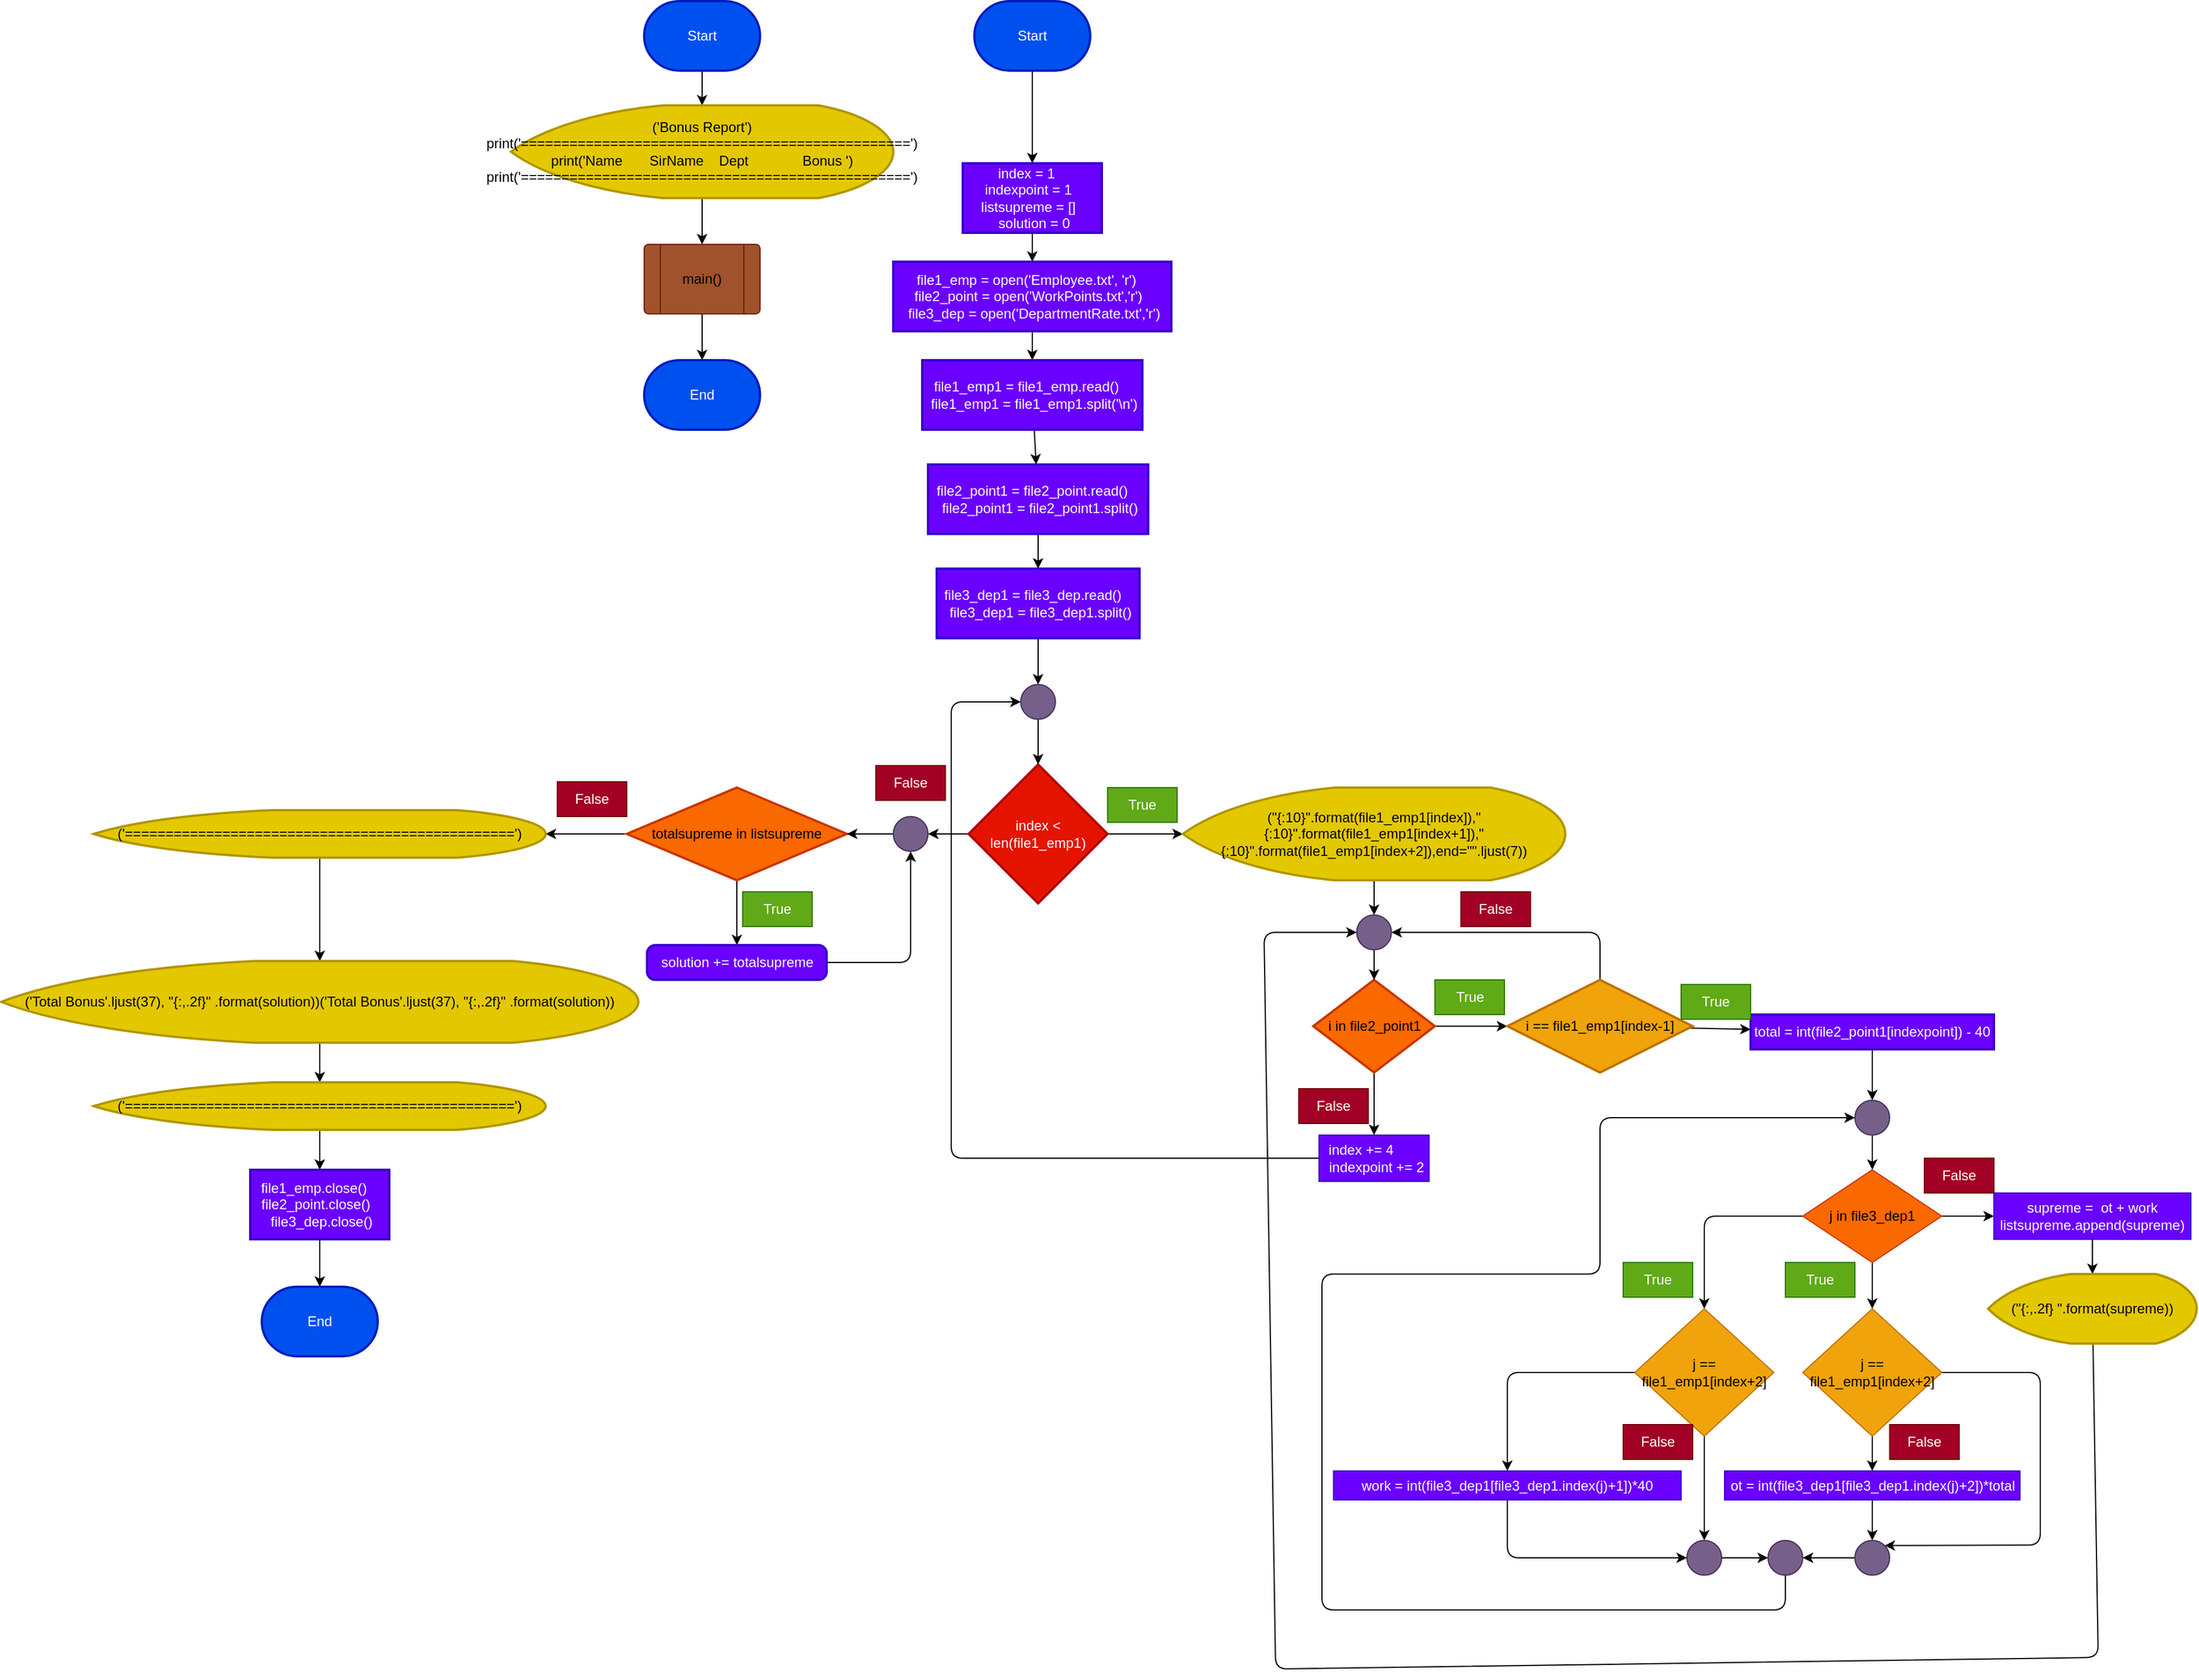 <mxfile>
    <diagram id="UoVojMu7kJOsUyO4PeZH" name="Page-1">
        <mxGraphModel dx="2441" dy="2222" grid="1" gridSize="10" guides="1" tooltips="1" connect="1" arrows="1" fold="1" page="1" pageScale="1" pageWidth="850" pageHeight="1100" math="0" shadow="0">
            <root>
                <mxCell id="0"/>
                <mxCell id="1" parent="0"/>
                <mxCell id="6" style="edgeStyle=none;html=1;entryX=0.5;entryY=0;entryDx=0;entryDy=0;entryPerimeter=0;" edge="1" parent="1" source="4" target="5">
                    <mxGeometry relative="1" as="geometry"/>
                </mxCell>
                <mxCell id="4" value="Start" style="strokeWidth=2;html=1;shape=mxgraph.flowchart.terminator;whiteSpace=wrap;fillColor=#0050ef;fontColor=#ffffff;strokeColor=#001DBC;" vertex="1" parent="1">
                    <mxGeometry x="-255" y="-1050" width="100" height="60" as="geometry"/>
                </mxCell>
                <mxCell id="9" style="edgeStyle=none;html=1;entryX=0.5;entryY=0;entryDx=0;entryDy=0;" edge="1" parent="1" source="5" target="7">
                    <mxGeometry relative="1" as="geometry"/>
                </mxCell>
                <mxCell id="5" value="('Bonus Report') print('================================================') print('Name&amp;nbsp; &amp;nbsp; &amp;nbsp; &amp;nbsp;SirName&amp;nbsp; &amp;nbsp; Dept&amp;nbsp; &amp;nbsp; &amp;nbsp; &amp;nbsp; &amp;nbsp; &amp;nbsp; &amp;nbsp; Bonus ') print('================================================')" style="strokeWidth=2;html=1;shape=mxgraph.flowchart.display;whiteSpace=wrap;fillColor=#e3c800;fontColor=#000000;strokeColor=#B09500;" vertex="1" parent="1">
                    <mxGeometry x="-370" y="-960" width="330" height="80" as="geometry"/>
                </mxCell>
                <mxCell id="11" style="edgeStyle=none;html=1;entryX=0.5;entryY=0;entryDx=0;entryDy=0;entryPerimeter=0;" edge="1" parent="1" source="7" target="10">
                    <mxGeometry relative="1" as="geometry"/>
                </mxCell>
                <mxCell id="7" value="" style="verticalLabelPosition=bottom;verticalAlign=top;html=1;shape=process;whiteSpace=wrap;rounded=1;size=0.14;arcSize=6;fillColor=#a0522d;fontColor=#ffffff;strokeColor=#6D1F00;" vertex="1" parent="1">
                    <mxGeometry x="-255" y="-840" width="100" height="60" as="geometry"/>
                </mxCell>
                <mxCell id="8" value="main()" style="text;html=1;strokeColor=none;fillColor=none;align=center;verticalAlign=middle;whiteSpace=wrap;rounded=0;" vertex="1" parent="1">
                    <mxGeometry x="-235" y="-825" width="60" height="30" as="geometry"/>
                </mxCell>
                <mxCell id="10" value="End" style="strokeWidth=2;html=1;shape=mxgraph.flowchart.terminator;whiteSpace=wrap;fillColor=#0050ef;fontColor=#ffffff;strokeColor=#001DBC;" vertex="1" parent="1">
                    <mxGeometry x="-255" y="-740" width="100" height="60" as="geometry"/>
                </mxCell>
                <mxCell id="14" value="" style="edgeStyle=none;html=1;" edge="1" parent="1" source="12" target="13">
                    <mxGeometry relative="1" as="geometry"/>
                </mxCell>
                <mxCell id="12" value="Start" style="strokeWidth=2;html=1;shape=mxgraph.flowchart.terminator;whiteSpace=wrap;fillColor=#0050ef;fontColor=#ffffff;strokeColor=#001DBC;" vertex="1" parent="1">
                    <mxGeometry x="30" y="-1050" width="100" height="60" as="geometry"/>
                </mxCell>
                <mxCell id="16" value="" style="edgeStyle=none;html=1;" edge="1" parent="1" source="13" target="15">
                    <mxGeometry relative="1" as="geometry"/>
                </mxCell>
                <mxCell id="13" value="index = 1&amp;nbsp; &amp;nbsp; &amp;nbsp;indexpoint = 1&amp;nbsp; &amp;nbsp; &amp;nbsp;listsupreme = []&amp;nbsp; &amp;nbsp; &amp;nbsp;solution = 0" style="whiteSpace=wrap;html=1;strokeWidth=2;fillColor=#6a00ff;fontColor=#ffffff;strokeColor=#3700CC;" vertex="1" parent="1">
                    <mxGeometry x="20" y="-910" width="120" height="60" as="geometry"/>
                </mxCell>
                <mxCell id="18" value="" style="edgeStyle=none;html=1;" edge="1" parent="1" source="15" target="17">
                    <mxGeometry relative="1" as="geometry"/>
                </mxCell>
                <mxCell id="15" value="file1_emp = open('Employee.txt', 'r')&amp;nbsp; &amp;nbsp; &amp;nbsp;file2_point = open('WorkPoints.txt','r')&amp;nbsp; &amp;nbsp; &amp;nbsp;file3_dep = open('DepartmentRate.txt','r')" style="whiteSpace=wrap;html=1;strokeWidth=2;fillColor=#6a00ff;fontColor=#ffffff;strokeColor=#3700CC;" vertex="1" parent="1">
                    <mxGeometry x="-40" y="-825" width="240" height="60" as="geometry"/>
                </mxCell>
                <mxCell id="20" value="" style="edgeStyle=none;html=1;" edge="1" parent="1" source="17" target="19">
                    <mxGeometry relative="1" as="geometry"/>
                </mxCell>
                <mxCell id="17" value="file1_emp1 = file1_emp.read()&amp;nbsp; &amp;nbsp; &amp;nbsp;file1_emp1 = file1_emp1.split('\n')" style="whiteSpace=wrap;html=1;strokeWidth=2;fillColor=#6a00ff;fontColor=#ffffff;strokeColor=#3700CC;" vertex="1" parent="1">
                    <mxGeometry x="-15" y="-740" width="190" height="60" as="geometry"/>
                </mxCell>
                <mxCell id="22" value="" style="edgeStyle=none;html=1;" edge="1" parent="1" source="19" target="21">
                    <mxGeometry relative="1" as="geometry"/>
                </mxCell>
                <mxCell id="19" value="file2_point1 = file2_point.read()&amp;nbsp; &amp;nbsp; &amp;nbsp;file2_point1 = file2_point1.split()" style="whiteSpace=wrap;html=1;strokeWidth=2;fillColor=#6a00ff;fontColor=#ffffff;strokeColor=#3700CC;" vertex="1" parent="1">
                    <mxGeometry x="-10" y="-650" width="190" height="60" as="geometry"/>
                </mxCell>
                <mxCell id="100" style="edgeStyle=none;html=1;entryX=0.5;entryY=0;entryDx=0;entryDy=0;" edge="1" parent="1" source="21" target="99">
                    <mxGeometry relative="1" as="geometry"/>
                </mxCell>
                <mxCell id="21" value="file3_dep1 = file3_dep.read()&amp;nbsp; &amp;nbsp; &amp;nbsp;file3_dep1 = file3_dep1.split()" style="whiteSpace=wrap;html=1;strokeWidth=2;fillColor=#6a00ff;fontColor=#ffffff;strokeColor=#3700CC;" vertex="1" parent="1">
                    <mxGeometry x="-2.5" y="-560" width="175" height="60" as="geometry"/>
                </mxCell>
                <mxCell id="26" style="edgeStyle=none;html=1;entryX=0;entryY=0.5;entryDx=0;entryDy=0;entryPerimeter=0;" edge="1" parent="1" source="23" target="25">
                    <mxGeometry relative="1" as="geometry"/>
                </mxCell>
                <mxCell id="112" style="edgeStyle=none;html=1;entryX=1;entryY=0.5;entryDx=0;entryDy=0;" edge="1" parent="1" source="23" target="111">
                    <mxGeometry relative="1" as="geometry"/>
                </mxCell>
                <mxCell id="23" value="index &amp;lt; len(file1_emp1)" style="rhombus;whiteSpace=wrap;html=1;strokeWidth=2;fillColor=#e51400;fontColor=#ffffff;strokeColor=#B20000;" vertex="1" parent="1">
                    <mxGeometry x="25" y="-391" width="120" height="120" as="geometry"/>
                </mxCell>
                <mxCell id="46" style="edgeStyle=none;html=1;entryX=0.5;entryY=0;entryDx=0;entryDy=0;" edge="1" parent="1" source="25" target="45">
                    <mxGeometry relative="1" as="geometry"/>
                </mxCell>
                <mxCell id="25" value="(&quot;{:10}&quot;.format(file1_emp1[index]),&quot;{:10}&quot;.format(file1_emp1[index+1]),&quot;{:10}&quot;.format(file1_emp1[index+2]),end=&quot;&quot;.ljust(7))" style="strokeWidth=2;html=1;shape=mxgraph.flowchart.display;whiteSpace=wrap;fillColor=#e3c800;fontColor=#000000;strokeColor=#B09500;" vertex="1" parent="1">
                    <mxGeometry x="210" y="-371" width="330" height="80" as="geometry"/>
                </mxCell>
                <mxCell id="36" value="" style="edgeStyle=none;html=1;" edge="1" parent="1" source="27" target="35">
                    <mxGeometry relative="1" as="geometry"/>
                </mxCell>
                <mxCell id="54" style="edgeStyle=none;html=1;entryX=0.5;entryY=0;entryDx=0;entryDy=0;" edge="1" parent="1" source="27" target="51">
                    <mxGeometry relative="1" as="geometry"/>
                </mxCell>
                <mxCell id="27" value="i in file2_point1" style="rhombus;whiteSpace=wrap;html=1;strokeWidth=2;fillColor=#fa6800;fontColor=#000000;strokeColor=#C73500;" vertex="1" parent="1">
                    <mxGeometry x="322.5" y="-205" width="105" height="80" as="geometry"/>
                </mxCell>
                <mxCell id="29" value="True" style="text;html=1;strokeColor=#2D7600;fillColor=#60a917;align=center;verticalAlign=middle;whiteSpace=wrap;rounded=0;fontColor=#ffffff;" vertex="1" parent="1">
                    <mxGeometry x="145" y="-371" width="60" height="30" as="geometry"/>
                </mxCell>
                <mxCell id="38" value="" style="edgeStyle=none;html=1;" edge="1" parent="1" source="35" target="37">
                    <mxGeometry relative="1" as="geometry"/>
                </mxCell>
                <mxCell id="48" style="edgeStyle=none;html=1;entryX=1;entryY=0.5;entryDx=0;entryDy=0;" edge="1" parent="1" source="35" target="45">
                    <mxGeometry relative="1" as="geometry">
                        <Array as="points">
                            <mxPoint x="570" y="-246"/>
                        </Array>
                    </mxGeometry>
                </mxCell>
                <mxCell id="35" value="i == file1_emp1[index-1]" style="rhombus;whiteSpace=wrap;html=1;strokeWidth=2;fillColor=#f0a30a;fontColor=#000000;strokeColor=#BD7000;" vertex="1" parent="1">
                    <mxGeometry x="490" y="-205" width="160" height="80" as="geometry"/>
                </mxCell>
                <mxCell id="61" style="edgeStyle=none;html=1;entryX=0.5;entryY=0;entryDx=0;entryDy=0;" edge="1" parent="1" source="37" target="57">
                    <mxGeometry relative="1" as="geometry"/>
                </mxCell>
                <mxCell id="37" value="total = int(file2_point1[indexpoint]) - 40" style="whiteSpace=wrap;html=1;strokeWidth=2;fillColor=#6a00ff;fontColor=#ffffff;strokeColor=#3700CC;" vertex="1" parent="1">
                    <mxGeometry x="700" y="-175" width="210" height="30" as="geometry"/>
                </mxCell>
                <mxCell id="39" value="True" style="text;html=1;strokeColor=#2D7600;fillColor=#60a917;align=center;verticalAlign=middle;whiteSpace=wrap;rounded=0;fontColor=#ffffff;" vertex="1" parent="1">
                    <mxGeometry x="427.5" y="-205" width="60" height="30" as="geometry"/>
                </mxCell>
                <mxCell id="40" value="True" style="text;html=1;strokeColor=#2D7600;fillColor=#60a917;align=center;verticalAlign=middle;whiteSpace=wrap;rounded=0;fontColor=#ffffff;" vertex="1" parent="1">
                    <mxGeometry x="640" y="-201" width="60" height="30" as="geometry"/>
                </mxCell>
                <mxCell id="47" style="edgeStyle=none;html=1;entryX=0.5;entryY=0;entryDx=0;entryDy=0;" edge="1" parent="1" source="45" target="27">
                    <mxGeometry relative="1" as="geometry"/>
                </mxCell>
                <mxCell id="45" value="" style="ellipse;whiteSpace=wrap;html=1;aspect=fixed;fillColor=#76608a;fontColor=#ffffff;strokeColor=#432D57;" vertex="1" parent="1">
                    <mxGeometry x="360" y="-261" width="30" height="30" as="geometry"/>
                </mxCell>
                <mxCell id="50" value="False" style="text;html=1;strokeColor=#6F0000;fillColor=#a20025;align=center;verticalAlign=middle;whiteSpace=wrap;rounded=0;fontColor=#ffffff;" vertex="1" parent="1">
                    <mxGeometry x="450" y="-281" width="60" height="30" as="geometry"/>
                </mxCell>
                <mxCell id="103" style="edgeStyle=none;html=1;entryX=0;entryY=0.5;entryDx=0;entryDy=0;" edge="1" parent="1" source="51" target="99">
                    <mxGeometry relative="1" as="geometry">
                        <Array as="points">
                            <mxPoint x="10" y="-51"/>
                            <mxPoint x="10" y="-445"/>
                        </Array>
                    </mxGeometry>
                </mxCell>
                <mxCell id="51" value="index += 4&amp;nbsp; &amp;nbsp; &amp;nbsp; &amp;nbsp; &amp;nbsp;indexpoint += 2" style="rounded=0;whiteSpace=wrap;html=1;fillColor=#6a00ff;fontColor=#ffffff;strokeColor=#3700CC;" vertex="1" parent="1">
                    <mxGeometry x="327.5" y="-71" width="95" height="40" as="geometry"/>
                </mxCell>
                <mxCell id="55" value="False" style="text;html=1;strokeColor=#6F0000;fillColor=#a20025;align=center;verticalAlign=middle;whiteSpace=wrap;rounded=0;fontColor=#ffffff;" vertex="1" parent="1">
                    <mxGeometry x="310" y="-111" width="60" height="30" as="geometry"/>
                </mxCell>
                <mxCell id="64" style="edgeStyle=none;html=1;entryX=0.5;entryY=0;entryDx=0;entryDy=0;" edge="1" parent="1" source="57" target="63">
                    <mxGeometry relative="1" as="geometry"/>
                </mxCell>
                <mxCell id="57" value="" style="ellipse;whiteSpace=wrap;html=1;aspect=fixed;fillColor=#76608a;fontColor=#ffffff;strokeColor=#432D57;" vertex="1" parent="1">
                    <mxGeometry x="790" y="-101" width="30" height="30" as="geometry"/>
                </mxCell>
                <mxCell id="66" value="" style="edgeStyle=none;html=1;" edge="1" parent="1" source="63" target="65">
                    <mxGeometry relative="1" as="geometry"/>
                </mxCell>
                <mxCell id="74" style="edgeStyle=none;html=1;entryX=0.5;entryY=0;entryDx=0;entryDy=0;" edge="1" parent="1" source="63" target="73">
                    <mxGeometry relative="1" as="geometry">
                        <Array as="points">
                            <mxPoint x="660" y="-1"/>
                        </Array>
                    </mxGeometry>
                </mxCell>
                <mxCell id="95" style="edgeStyle=none;html=1;entryX=0;entryY=0.5;entryDx=0;entryDy=0;" edge="1" parent="1" source="63" target="94">
                    <mxGeometry relative="1" as="geometry"/>
                </mxCell>
                <mxCell id="63" value="j in file3_dep1" style="rhombus;whiteSpace=wrap;html=1;fillColor=#fa6800;fontColor=#000000;strokeColor=#C73500;" vertex="1" parent="1">
                    <mxGeometry x="745" y="-41" width="120" height="80" as="geometry"/>
                </mxCell>
                <mxCell id="72" value="" style="edgeStyle=none;html=1;" edge="1" parent="1" source="65" target="71">
                    <mxGeometry relative="1" as="geometry"/>
                </mxCell>
                <mxCell id="84" style="edgeStyle=none;html=1;entryX=1;entryY=0;entryDx=0;entryDy=0;" edge="1" parent="1" source="65" target="82">
                    <mxGeometry relative="1" as="geometry">
                        <Array as="points">
                            <mxPoint x="950" y="134"/>
                            <mxPoint x="950" y="283"/>
                        </Array>
                    </mxGeometry>
                </mxCell>
                <mxCell id="65" value="j == file1_emp1[index+2]" style="rhombus;whiteSpace=wrap;html=1;fillColor=#f0a30a;fontColor=#000000;strokeColor=#BD7000;" vertex="1" parent="1">
                    <mxGeometry x="745" y="79" width="120" height="110" as="geometry"/>
                </mxCell>
                <mxCell id="67" value="True" style="text;html=1;strokeColor=#2D7600;fillColor=#60a917;align=center;verticalAlign=middle;whiteSpace=wrap;rounded=0;fontColor=#ffffff;" vertex="1" parent="1">
                    <mxGeometry x="730" y="39" width="60" height="30" as="geometry"/>
                </mxCell>
                <mxCell id="85" style="edgeStyle=none;html=1;entryX=0.5;entryY=0;entryDx=0;entryDy=0;" edge="1" parent="1" source="71" target="82">
                    <mxGeometry relative="1" as="geometry"/>
                </mxCell>
                <mxCell id="71" value="ot = int(file3_dep1[file3_dep1.index(j)+2])*total" style="whiteSpace=wrap;html=1;fillColor=#6a00ff;fontColor=#ffffff;strokeColor=#3700CC;" vertex="1" parent="1">
                    <mxGeometry x="677.5" y="219" width="255" height="25" as="geometry"/>
                </mxCell>
                <mxCell id="79" value="" style="edgeStyle=none;html=1;exitX=0;exitY=0.5;exitDx=0;exitDy=0;" edge="1" parent="1" source="73" target="78">
                    <mxGeometry relative="1" as="geometry">
                        <Array as="points">
                            <mxPoint x="490" y="134"/>
                        </Array>
                    </mxGeometry>
                </mxCell>
                <mxCell id="83" style="edgeStyle=none;html=1;entryX=0.5;entryY=0;entryDx=0;entryDy=0;" edge="1" parent="1" source="73" target="81">
                    <mxGeometry relative="1" as="geometry"/>
                </mxCell>
                <mxCell id="73" value="j == file1_emp1[index+2]" style="rhombus;whiteSpace=wrap;html=1;fillColor=#f0a30a;fontColor=#000000;strokeColor=#BD7000;" vertex="1" parent="1">
                    <mxGeometry x="600" y="79" width="120" height="110" as="geometry"/>
                </mxCell>
                <mxCell id="75" value="True" style="text;html=1;strokeColor=#2D7600;fillColor=#60a917;align=center;verticalAlign=middle;whiteSpace=wrap;rounded=0;fontColor=#ffffff;" vertex="1" parent="1">
                    <mxGeometry x="590" y="39" width="60" height="30" as="geometry"/>
                </mxCell>
                <mxCell id="86" style="edgeStyle=none;html=1;entryX=0;entryY=0.5;entryDx=0;entryDy=0;" edge="1" parent="1" source="78" target="81">
                    <mxGeometry relative="1" as="geometry">
                        <Array as="points">
                            <mxPoint x="490" y="294"/>
                        </Array>
                    </mxGeometry>
                </mxCell>
                <mxCell id="78" value="work = int(file3_dep1[file3_dep1.index(j)+1])*40" style="whiteSpace=wrap;html=1;fillColor=#6a00ff;fontColor=#ffffff;strokeColor=#3700CC;" vertex="1" parent="1">
                    <mxGeometry x="340" y="219" width="300" height="25" as="geometry"/>
                </mxCell>
                <mxCell id="91" style="edgeStyle=none;html=1;entryX=0;entryY=0.5;entryDx=0;entryDy=0;" edge="1" parent="1" source="81" target="90">
                    <mxGeometry relative="1" as="geometry"/>
                </mxCell>
                <mxCell id="81" value="" style="ellipse;whiteSpace=wrap;html=1;aspect=fixed;fillColor=#76608a;fontColor=#ffffff;strokeColor=#432D57;" vertex="1" parent="1">
                    <mxGeometry x="645" y="279" width="30" height="30" as="geometry"/>
                </mxCell>
                <mxCell id="92" style="edgeStyle=none;html=1;entryX=1;entryY=0.5;entryDx=0;entryDy=0;" edge="1" parent="1" source="82" target="90">
                    <mxGeometry relative="1" as="geometry"/>
                </mxCell>
                <mxCell id="82" value="" style="ellipse;whiteSpace=wrap;html=1;aspect=fixed;fillColor=#76608a;fontColor=#ffffff;strokeColor=#432D57;" vertex="1" parent="1">
                    <mxGeometry x="790" y="279" width="30" height="30" as="geometry"/>
                </mxCell>
                <mxCell id="87" value="False" style="text;html=1;strokeColor=#6F0000;fillColor=#a20025;align=center;verticalAlign=middle;whiteSpace=wrap;rounded=0;fontColor=#ffffff;" vertex="1" parent="1">
                    <mxGeometry x="590" y="179" width="60" height="30" as="geometry"/>
                </mxCell>
                <mxCell id="88" value="False" style="text;html=1;strokeColor=#6F0000;fillColor=#a20025;align=center;verticalAlign=middle;whiteSpace=wrap;rounded=0;fontColor=#ffffff;" vertex="1" parent="1">
                    <mxGeometry x="820" y="179" width="60" height="30" as="geometry"/>
                </mxCell>
                <mxCell id="93" style="edgeStyle=none;html=1;" edge="1" parent="1" source="90">
                    <mxGeometry relative="1" as="geometry">
                        <mxPoint x="790" y="-86" as="targetPoint"/>
                        <Array as="points">
                            <mxPoint x="730" y="339"/>
                            <mxPoint x="330" y="339"/>
                            <mxPoint x="330" y="49"/>
                            <mxPoint x="570" y="49"/>
                            <mxPoint x="570" y="-86"/>
                        </Array>
                    </mxGeometry>
                </mxCell>
                <mxCell id="90" value="" style="ellipse;whiteSpace=wrap;html=1;aspect=fixed;fillColor=#76608a;fontColor=#ffffff;strokeColor=#432D57;" vertex="1" parent="1">
                    <mxGeometry x="715" y="279" width="30" height="30" as="geometry"/>
                </mxCell>
                <mxCell id="97" style="edgeStyle=none;html=1;entryX=0.5;entryY=0;entryDx=0;entryDy=0;entryPerimeter=0;" edge="1" parent="1" source="94" target="96">
                    <mxGeometry relative="1" as="geometry"/>
                </mxCell>
                <mxCell id="94" value="supreme =&amp;nbsp; ot + work&lt;br&gt;listsupreme.append(supreme)" style="rounded=0;whiteSpace=wrap;html=1;fillColor=#6a00ff;fontColor=#ffffff;strokeColor=#3700CC;" vertex="1" parent="1">
                    <mxGeometry x="910" y="-21" width="170" height="40" as="geometry"/>
                </mxCell>
                <mxCell id="104" style="edgeStyle=none;html=1;entryX=0;entryY=0.5;entryDx=0;entryDy=0;" edge="1" parent="1" source="96" target="45">
                    <mxGeometry relative="1" as="geometry">
                        <Array as="points">
                            <mxPoint x="1000" y="380"/>
                            <mxPoint x="290" y="390"/>
                            <mxPoint x="280" y="-246"/>
                        </Array>
                    </mxGeometry>
                </mxCell>
                <mxCell id="96" value="(&quot;{:,.2f} &quot;.format(supreme))" style="strokeWidth=2;html=1;shape=mxgraph.flowchart.display;whiteSpace=wrap;fillColor=#e3c800;fontColor=#000000;strokeColor=#B09500;" vertex="1" parent="1">
                    <mxGeometry x="905" y="49" width="180" height="60" as="geometry"/>
                </mxCell>
                <mxCell id="101" style="edgeStyle=none;html=1;entryX=0.5;entryY=0;entryDx=0;entryDy=0;" edge="1" parent="1" source="99" target="23">
                    <mxGeometry relative="1" as="geometry"/>
                </mxCell>
                <mxCell id="99" value="" style="ellipse;whiteSpace=wrap;html=1;aspect=fixed;fillColor=#76608a;fontColor=#ffffff;strokeColor=#432D57;" vertex="1" parent="1">
                    <mxGeometry x="70" y="-460" width="30" height="30" as="geometry"/>
                </mxCell>
                <mxCell id="109" style="edgeStyle=none;html=1;entryX=0.5;entryY=0;entryDx=0;entryDy=0;" edge="1" parent="1" source="105" target="108">
                    <mxGeometry relative="1" as="geometry"/>
                </mxCell>
                <mxCell id="116" style="edgeStyle=none;html=1;entryX=1;entryY=0.5;entryDx=0;entryDy=0;entryPerimeter=0;" edge="1" parent="1" source="105" target="115">
                    <mxGeometry relative="1" as="geometry"/>
                </mxCell>
                <mxCell id="105" value="totalsupreme in listsupreme" style="rhombus;whiteSpace=wrap;html=1;strokeWidth=2;fillColor=#fa6800;fontColor=#000000;strokeColor=#C73500;" vertex="1" parent="1">
                    <mxGeometry x="-270" y="-371" width="190" height="80" as="geometry"/>
                </mxCell>
                <mxCell id="107" value="False" style="text;html=1;strokeColor=#6F0000;fillColor=#a20025;align=center;verticalAlign=middle;whiteSpace=wrap;rounded=0;fontColor=#ffffff;" vertex="1" parent="1">
                    <mxGeometry x="-55" y="-390" width="60" height="30" as="geometry"/>
                </mxCell>
                <mxCell id="114" style="edgeStyle=none;html=1;entryX=0.5;entryY=1;entryDx=0;entryDy=0;" edge="1" parent="1" source="108" target="111">
                    <mxGeometry relative="1" as="geometry">
                        <Array as="points">
                            <mxPoint x="-25" y="-220"/>
                        </Array>
                    </mxGeometry>
                </mxCell>
                <mxCell id="108" value="solution += totalsupreme" style="rounded=1;whiteSpace=wrap;html=1;absoluteArcSize=1;arcSize=14;strokeWidth=2;fillColor=#6a00ff;fontColor=#ffffff;strokeColor=#3700CC;" vertex="1" parent="1">
                    <mxGeometry x="-252.5" y="-235" width="155" height="30" as="geometry"/>
                </mxCell>
                <mxCell id="110" value="True" style="text;html=1;strokeColor=#2D7600;fillColor=#60a917;align=center;verticalAlign=middle;whiteSpace=wrap;rounded=0;fontColor=#ffffff;" vertex="1" parent="1">
                    <mxGeometry x="-170" y="-281" width="60" height="30" as="geometry"/>
                </mxCell>
                <mxCell id="113" style="edgeStyle=none;html=1;entryX=1;entryY=0.5;entryDx=0;entryDy=0;" edge="1" parent="1" source="111" target="105">
                    <mxGeometry relative="1" as="geometry"/>
                </mxCell>
                <mxCell id="111" value="" style="ellipse;whiteSpace=wrap;html=1;aspect=fixed;fillColor=#76608a;fontColor=#ffffff;strokeColor=#432D57;" vertex="1" parent="1">
                    <mxGeometry x="-40" y="-346" width="30" height="30" as="geometry"/>
                </mxCell>
                <mxCell id="119" value="" style="edgeStyle=none;html=1;" edge="1" parent="1" source="115" target="118">
                    <mxGeometry relative="1" as="geometry"/>
                </mxCell>
                <mxCell id="115" value="('================================================')" style="strokeWidth=2;html=1;shape=mxgraph.flowchart.display;whiteSpace=wrap;fillColor=#e3c800;fontColor=#000000;strokeColor=#B09500;" vertex="1" parent="1">
                    <mxGeometry x="-730" y="-351.5" width="390" height="41" as="geometry"/>
                </mxCell>
                <mxCell id="117" value="False" style="text;html=1;strokeColor=#6F0000;fillColor=#a20025;align=center;verticalAlign=middle;whiteSpace=wrap;rounded=0;fontColor=#ffffff;" vertex="1" parent="1">
                    <mxGeometry x="-330" y="-376" width="60" height="30" as="geometry"/>
                </mxCell>
                <mxCell id="121" style="edgeStyle=none;html=1;entryX=0.5;entryY=0;entryDx=0;entryDy=0;entryPerimeter=0;" edge="1" parent="1" source="118" target="120">
                    <mxGeometry relative="1" as="geometry"/>
                </mxCell>
                <mxCell id="118" value="('Total Bonus'.ljust(37), &quot;{:,.2f}&quot; .format(solution))('Total Bonus'.ljust(37), &quot;{:,.2f}&quot; .format(solution))" style="strokeWidth=2;html=1;shape=mxgraph.flowchart.display;whiteSpace=wrap;fillColor=#e3c800;fontColor=#000000;strokeColor=#B09500;" vertex="1" parent="1">
                    <mxGeometry x="-810" y="-221.25" width="550" height="70.5" as="geometry"/>
                </mxCell>
                <mxCell id="123" value="" style="edgeStyle=none;html=1;" edge="1" parent="1" source="120" target="122">
                    <mxGeometry relative="1" as="geometry"/>
                </mxCell>
                <mxCell id="120" value="('================================================')" style="strokeWidth=2;html=1;shape=mxgraph.flowchart.display;whiteSpace=wrap;fillColor=#e3c800;fontColor=#000000;strokeColor=#B09500;" vertex="1" parent="1">
                    <mxGeometry x="-730" y="-116.5" width="390" height="41" as="geometry"/>
                </mxCell>
                <mxCell id="125" style="edgeStyle=none;html=1;entryX=0.5;entryY=0;entryDx=0;entryDy=0;entryPerimeter=0;" edge="1" parent="1" source="122" target="124">
                    <mxGeometry relative="1" as="geometry"/>
                </mxCell>
                <mxCell id="122" value="file1_emp.close()&amp;nbsp; &amp;nbsp; &amp;nbsp;file2_point.close()&amp;nbsp; &amp;nbsp; &amp;nbsp;file3_dep.close()" style="whiteSpace=wrap;html=1;strokeWidth=2;fillColor=#6a00ff;fontColor=#ffffff;strokeColor=#3700CC;" vertex="1" parent="1">
                    <mxGeometry x="-595" y="-41" width="120" height="60" as="geometry"/>
                </mxCell>
                <mxCell id="124" value="End" style="strokeWidth=2;html=1;shape=mxgraph.flowchart.terminator;whiteSpace=wrap;fillColor=#0050ef;fontColor=#ffffff;strokeColor=#001DBC;" vertex="1" parent="1">
                    <mxGeometry x="-585" y="60" width="100" height="60" as="geometry"/>
                </mxCell>
                <mxCell id="126" value="False" style="text;html=1;strokeColor=#6F0000;fillColor=#a20025;align=center;verticalAlign=middle;whiteSpace=wrap;rounded=0;fontColor=#ffffff;" vertex="1" parent="1">
                    <mxGeometry x="850" y="-51" width="60" height="30" as="geometry"/>
                </mxCell>
            </root>
        </mxGraphModel>
    </diagram>
</mxfile>